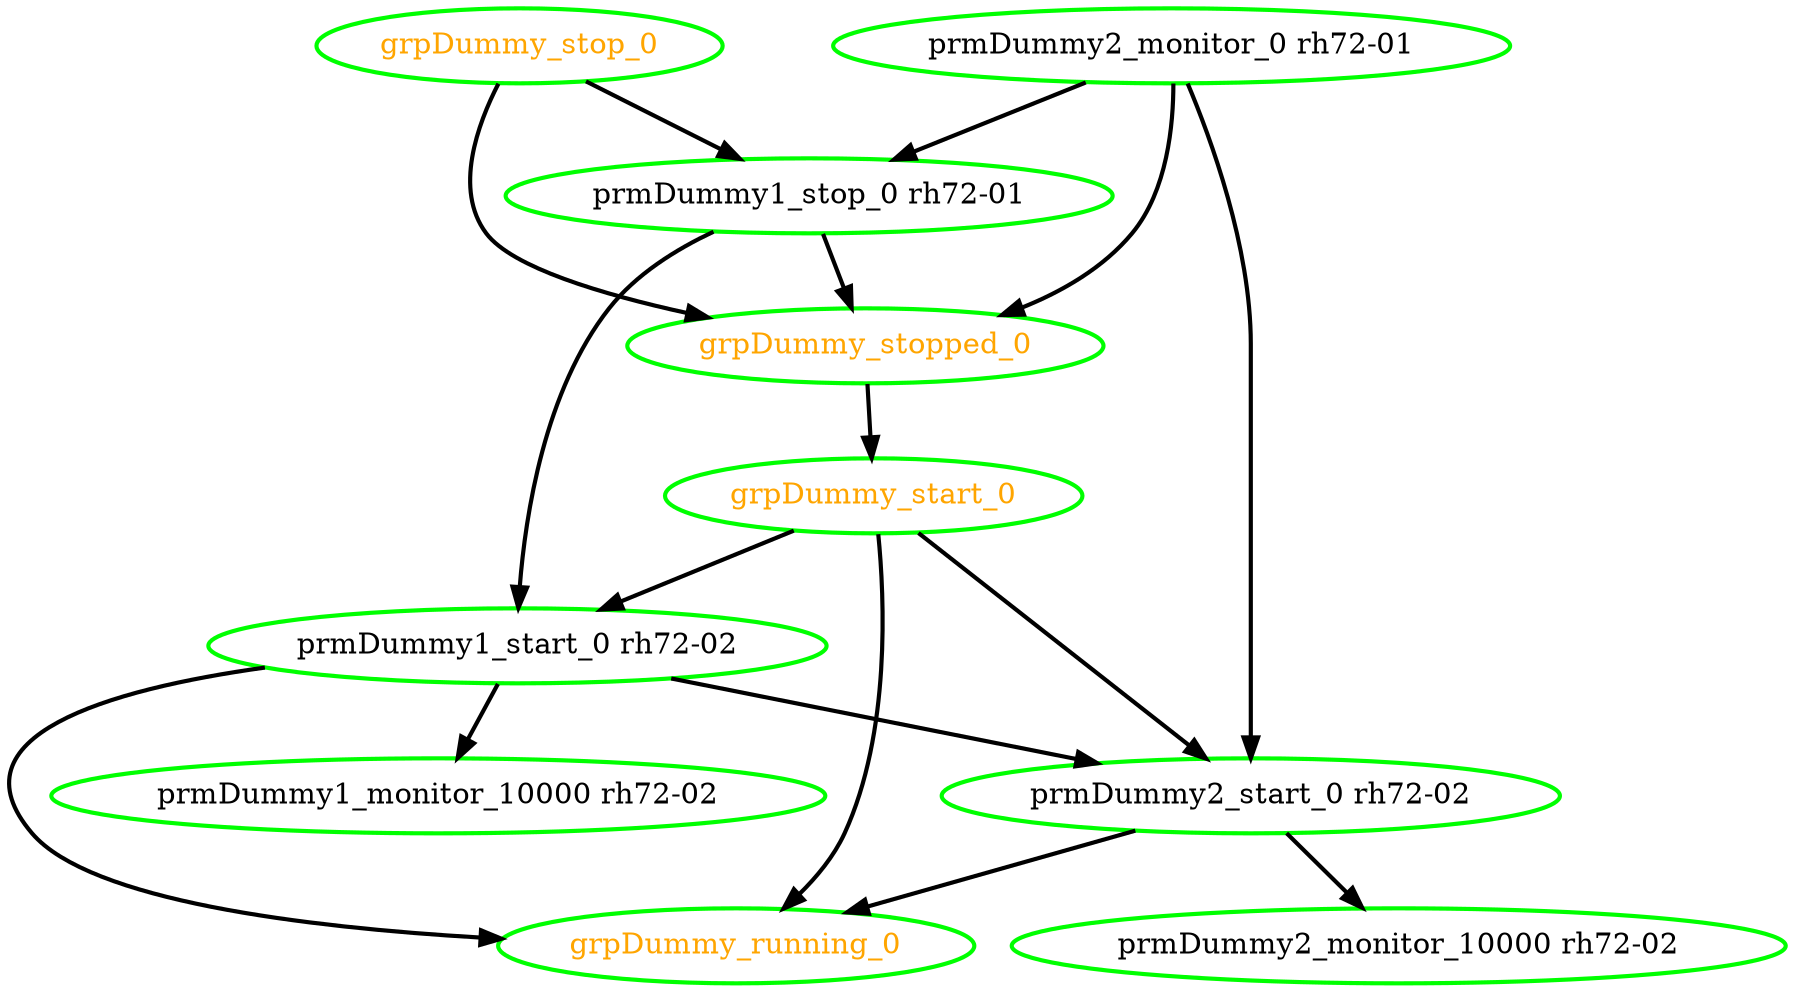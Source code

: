  digraph "g" {
"grpDummy_running_0" [ style=bold color="green" fontcolor="orange"]
"grpDummy_start_0" -> "grpDummy_running_0" [ style = bold]
"grpDummy_start_0" -> "prmDummy1_start_0 rh72-02" [ style = bold]
"grpDummy_start_0" -> "prmDummy2_start_0 rh72-02" [ style = bold]
"grpDummy_start_0" [ style=bold color="green" fontcolor="orange"]
"grpDummy_stop_0" -> "grpDummy_stopped_0" [ style = bold]
"grpDummy_stop_0" -> "prmDummy1_stop_0 rh72-01" [ style = bold]
"grpDummy_stop_0" [ style=bold color="green" fontcolor="orange"]
"grpDummy_stopped_0" -> "grpDummy_start_0" [ style = bold]
"grpDummy_stopped_0" [ style=bold color="green" fontcolor="orange"]
"prmDummy1_monitor_10000 rh72-02" [ style=bold color="green" fontcolor="black"]
"prmDummy1_start_0 rh72-02" -> "grpDummy_running_0" [ style = bold]
"prmDummy1_start_0 rh72-02" -> "prmDummy1_monitor_10000 rh72-02" [ style = bold]
"prmDummy1_start_0 rh72-02" -> "prmDummy2_start_0 rh72-02" [ style = bold]
"prmDummy1_start_0 rh72-02" [ style=bold color="green" fontcolor="black"]
"prmDummy1_stop_0 rh72-01" -> "grpDummy_stopped_0" [ style = bold]
"prmDummy1_stop_0 rh72-01" -> "prmDummy1_start_0 rh72-02" [ style = bold]
"prmDummy1_stop_0 rh72-01" [ style=bold color="green" fontcolor="black"]
"prmDummy2_monitor_0 rh72-01" -> "grpDummy_stopped_0" [ style = bold]
"prmDummy2_monitor_0 rh72-01" -> "prmDummy1_stop_0 rh72-01" [ style = bold]
"prmDummy2_monitor_0 rh72-01" -> "prmDummy2_start_0 rh72-02" [ style = bold]
"prmDummy2_monitor_0 rh72-01" [ style=bold color="green" fontcolor="black"]
"prmDummy2_monitor_10000 rh72-02" [ style=bold color="green" fontcolor="black"]
"prmDummy2_start_0 rh72-02" -> "grpDummy_running_0" [ style = bold]
"prmDummy2_start_0 rh72-02" -> "prmDummy2_monitor_10000 rh72-02" [ style = bold]
"prmDummy2_start_0 rh72-02" [ style=bold color="green" fontcolor="black"]
}
